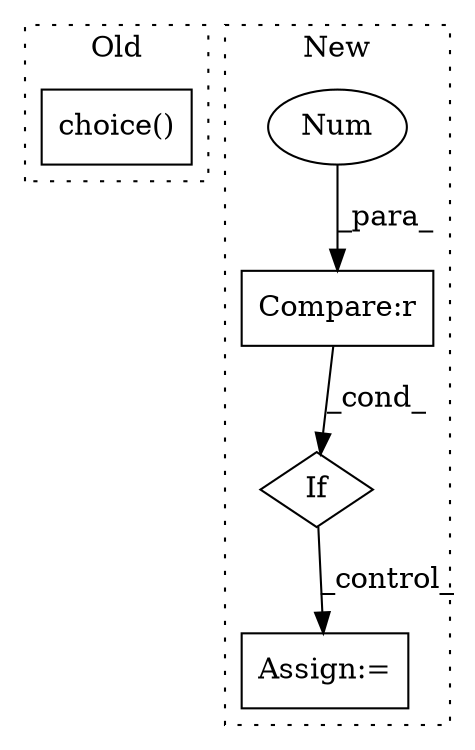digraph G {
subgraph cluster0 {
1 [label="choice()" a="75" s="2586,2621" l="17,16" shape="box"];
label = "Old";
style="dotted";
}
subgraph cluster1 {
2 [label="If" a="96" s="1750" l="3" shape="diamond"];
3 [label="Assign:=" a="68" s="1987" l="3" shape="box"];
4 [label="Compare:r" a="40" s="1753" l="17" shape="box"];
5 [label="Num" a="76" s="1769" l="1" shape="ellipse"];
label = "New";
style="dotted";
}
2 -> 3 [label="_control_"];
4 -> 2 [label="_cond_"];
5 -> 4 [label="_para_"];
}